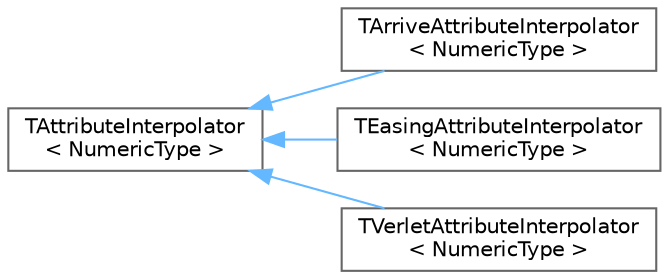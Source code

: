 digraph "Graphical Class Hierarchy"
{
 // INTERACTIVE_SVG=YES
 // LATEX_PDF_SIZE
  bgcolor="transparent";
  edge [fontname=Helvetica,fontsize=10,labelfontname=Helvetica,labelfontsize=10];
  node [fontname=Helvetica,fontsize=10,shape=box,height=0.2,width=0.4];
  rankdir="LR";
  Node0 [id="Node000000",label="TAttributeInterpolator\l\< NumericType \>",height=0.2,width=0.4,color="grey40", fillcolor="white", style="filled",URL="$d4/da5/classTAttributeInterpolator.html",tooltip="Attribute Interpolator Base Class."];
  Node0 -> Node1 [id="edge6131_Node000000_Node000001",dir="back",color="steelblue1",style="solid",tooltip=" "];
  Node1 [id="Node000001",label="TArriveAttributeInterpolator\l\< NumericType \>",height=0.2,width=0.4,color="grey40", fillcolor="white", style="filled",URL="$d3/d83/classTArriveAttributeInterpolator.html",tooltip="An arrive attribute interpolator."];
  Node0 -> Node2 [id="edge6132_Node000000_Node000002",dir="back",color="steelblue1",style="solid",tooltip=" "];
  Node2 [id="Node000002",label="TEasingAttributeInterpolator\l\< NumericType \>",height=0.2,width=0.4,color="grey40", fillcolor="white", style="filled",URL="$df/dbc/classTEasingAttributeInterpolator.html",tooltip="An easing attribute interpolator."];
  Node0 -> Node3 [id="edge6133_Node000000_Node000003",dir="back",color="steelblue1",style="solid",tooltip=" "];
  Node3 [id="Node000003",label="TVerletAttributeInterpolator\l\< NumericType \>",height=0.2,width=0.4,color="grey40", fillcolor="white", style="filled",URL="$d8/d0e/classTVerletAttributeInterpolator.html",tooltip="A verlet attribute interpolator."];
}
